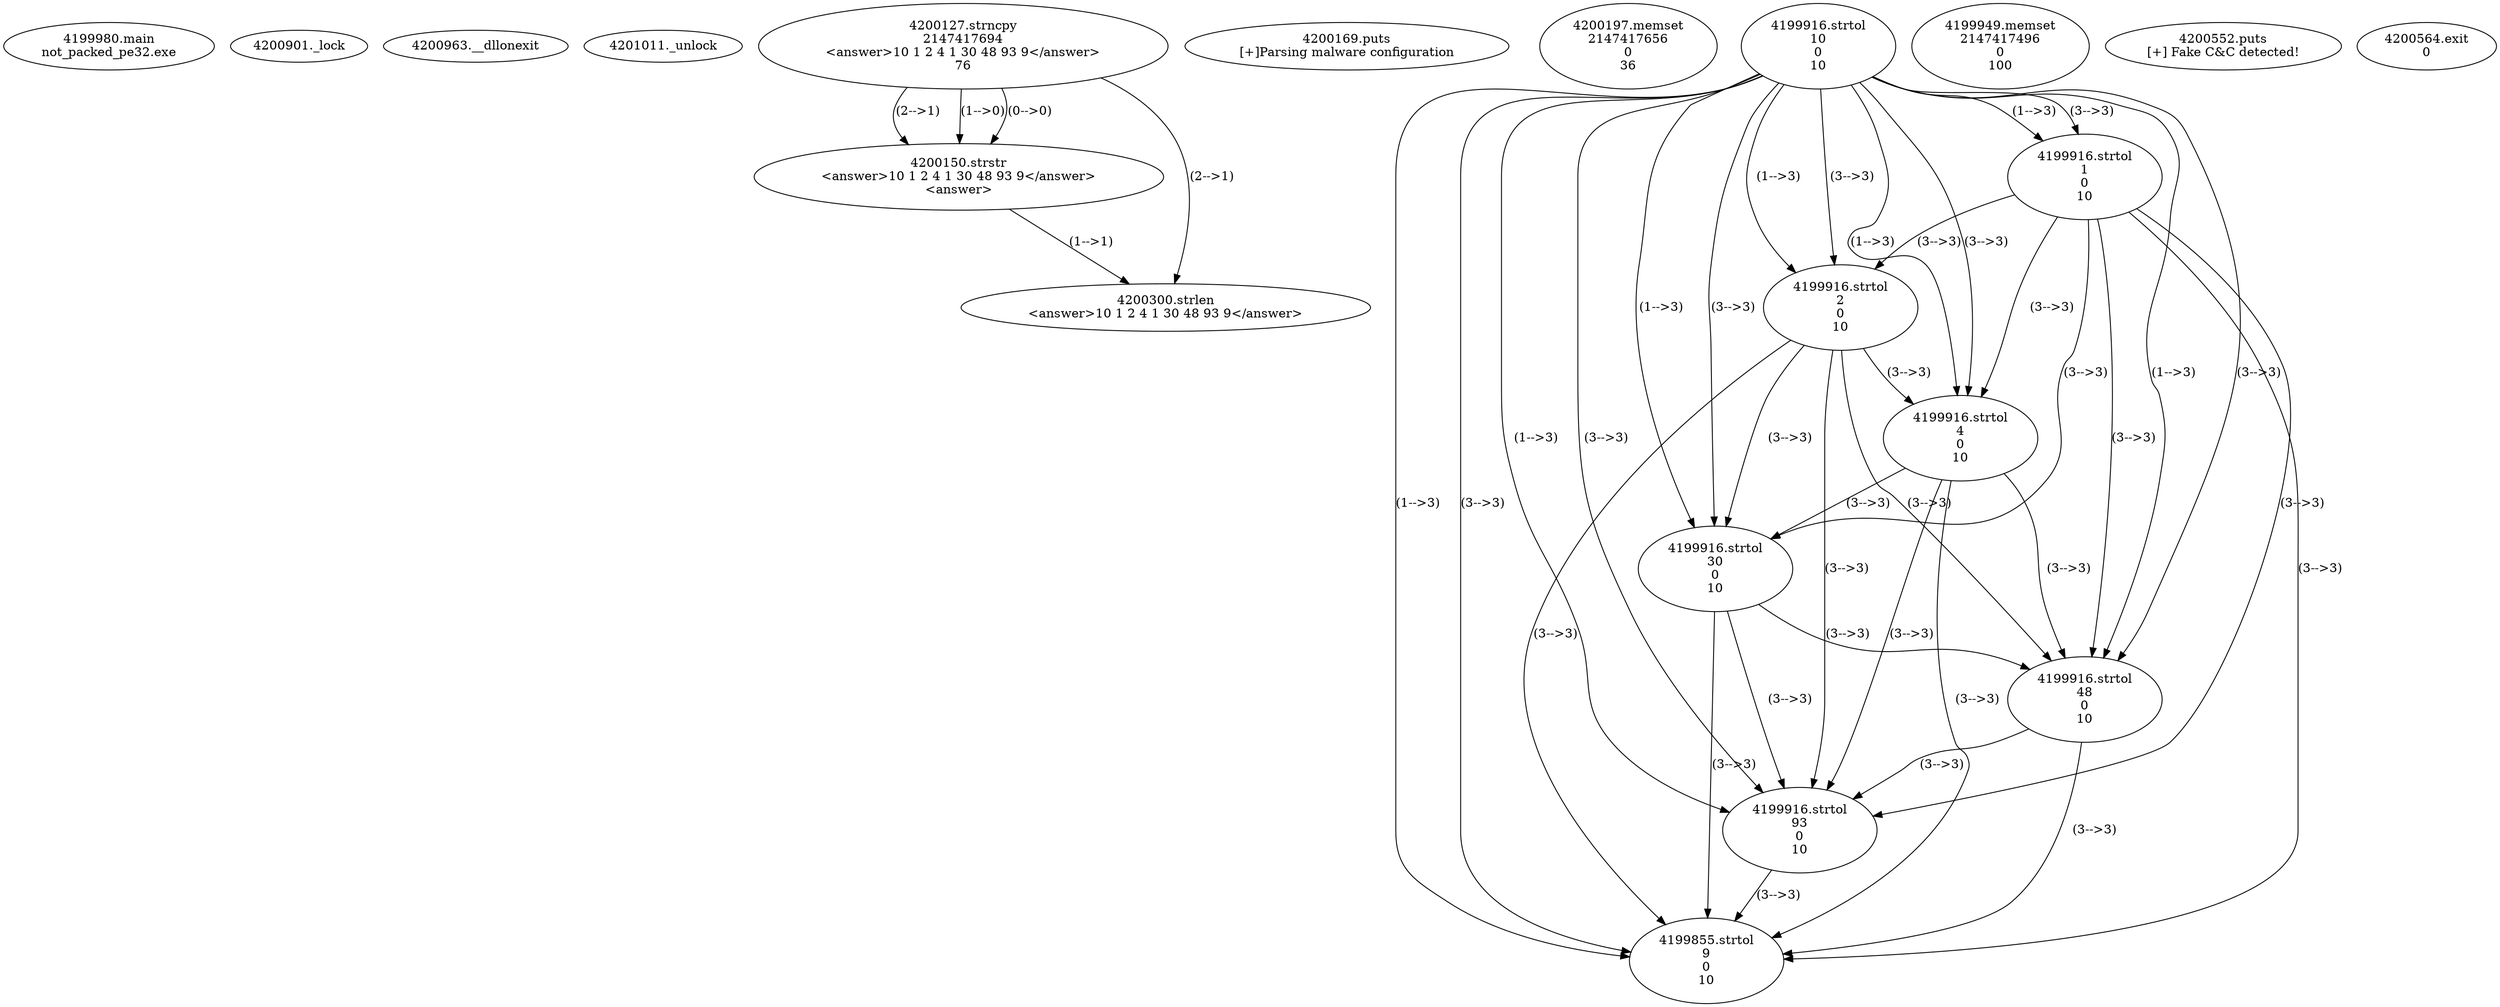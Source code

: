// Global SCDG with merge call
digraph {
	0 [label="4199980.main
not_packed_pe32.exe"]
	1 [label="4200901._lock
"]
	2 [label="4200963.__dllonexit
"]
	3 [label="4201011._unlock
"]
	4 [label="4200127.strncpy
2147417694
<answer>10 1 2 4 1 30 48 93 9</answer>
76"]
	5 [label="4200150.strstr
<answer>10 1 2 4 1 30 48 93 9</answer>
<answer>"]
	4 -> 5 [label="(2-->1)"]
	4 -> 5 [label="(1-->0)"]
	4 -> 5 [label="(0-->0)"]
	6 [label="4200169.puts
[+]Parsing malware configuration
"]
	7 [label="4200197.memset
2147417656
0
36"]
	8 [label="4200300.strlen
<answer>10 1 2 4 1 30 48 93 9</answer>"]
	4 -> 8 [label="(2-->1)"]
	5 -> 8 [label="(1-->1)"]
	9 [label="4199916.strtol
10
0
10"]
	10 [label="4199949.memset
2147417496
0
100"]
	11 [label="4199916.strtol
1
0
10"]
	9 -> 11 [label="(1-->3)"]
	9 -> 11 [label="(3-->3)"]
	12 [label="4199916.strtol
2
0
10"]
	9 -> 12 [label="(1-->3)"]
	9 -> 12 [label="(3-->3)"]
	11 -> 12 [label="(3-->3)"]
	13 [label="4199916.strtol
4
0
10"]
	9 -> 13 [label="(1-->3)"]
	9 -> 13 [label="(3-->3)"]
	11 -> 13 [label="(3-->3)"]
	12 -> 13 [label="(3-->3)"]
	14 [label="4199916.strtol
30
0
10"]
	9 -> 14 [label="(1-->3)"]
	9 -> 14 [label="(3-->3)"]
	11 -> 14 [label="(3-->3)"]
	12 -> 14 [label="(3-->3)"]
	13 -> 14 [label="(3-->3)"]
	15 [label="4199916.strtol
48
0
10"]
	9 -> 15 [label="(1-->3)"]
	9 -> 15 [label="(3-->3)"]
	11 -> 15 [label="(3-->3)"]
	12 -> 15 [label="(3-->3)"]
	13 -> 15 [label="(3-->3)"]
	14 -> 15 [label="(3-->3)"]
	16 [label="4199916.strtol
93
0
10"]
	9 -> 16 [label="(1-->3)"]
	9 -> 16 [label="(3-->3)"]
	11 -> 16 [label="(3-->3)"]
	12 -> 16 [label="(3-->3)"]
	13 -> 16 [label="(3-->3)"]
	14 -> 16 [label="(3-->3)"]
	15 -> 16 [label="(3-->3)"]
	17 [label="4199855.strtol
9
0
10"]
	9 -> 17 [label="(1-->3)"]
	9 -> 17 [label="(3-->3)"]
	11 -> 17 [label="(3-->3)"]
	12 -> 17 [label="(3-->3)"]
	13 -> 17 [label="(3-->3)"]
	14 -> 17 [label="(3-->3)"]
	15 -> 17 [label="(3-->3)"]
	16 -> 17 [label="(3-->3)"]
	18 [label="4200552.puts
[+] Fake C&C detected!
"]
	19 [label="4200564.exit
0"]
}
